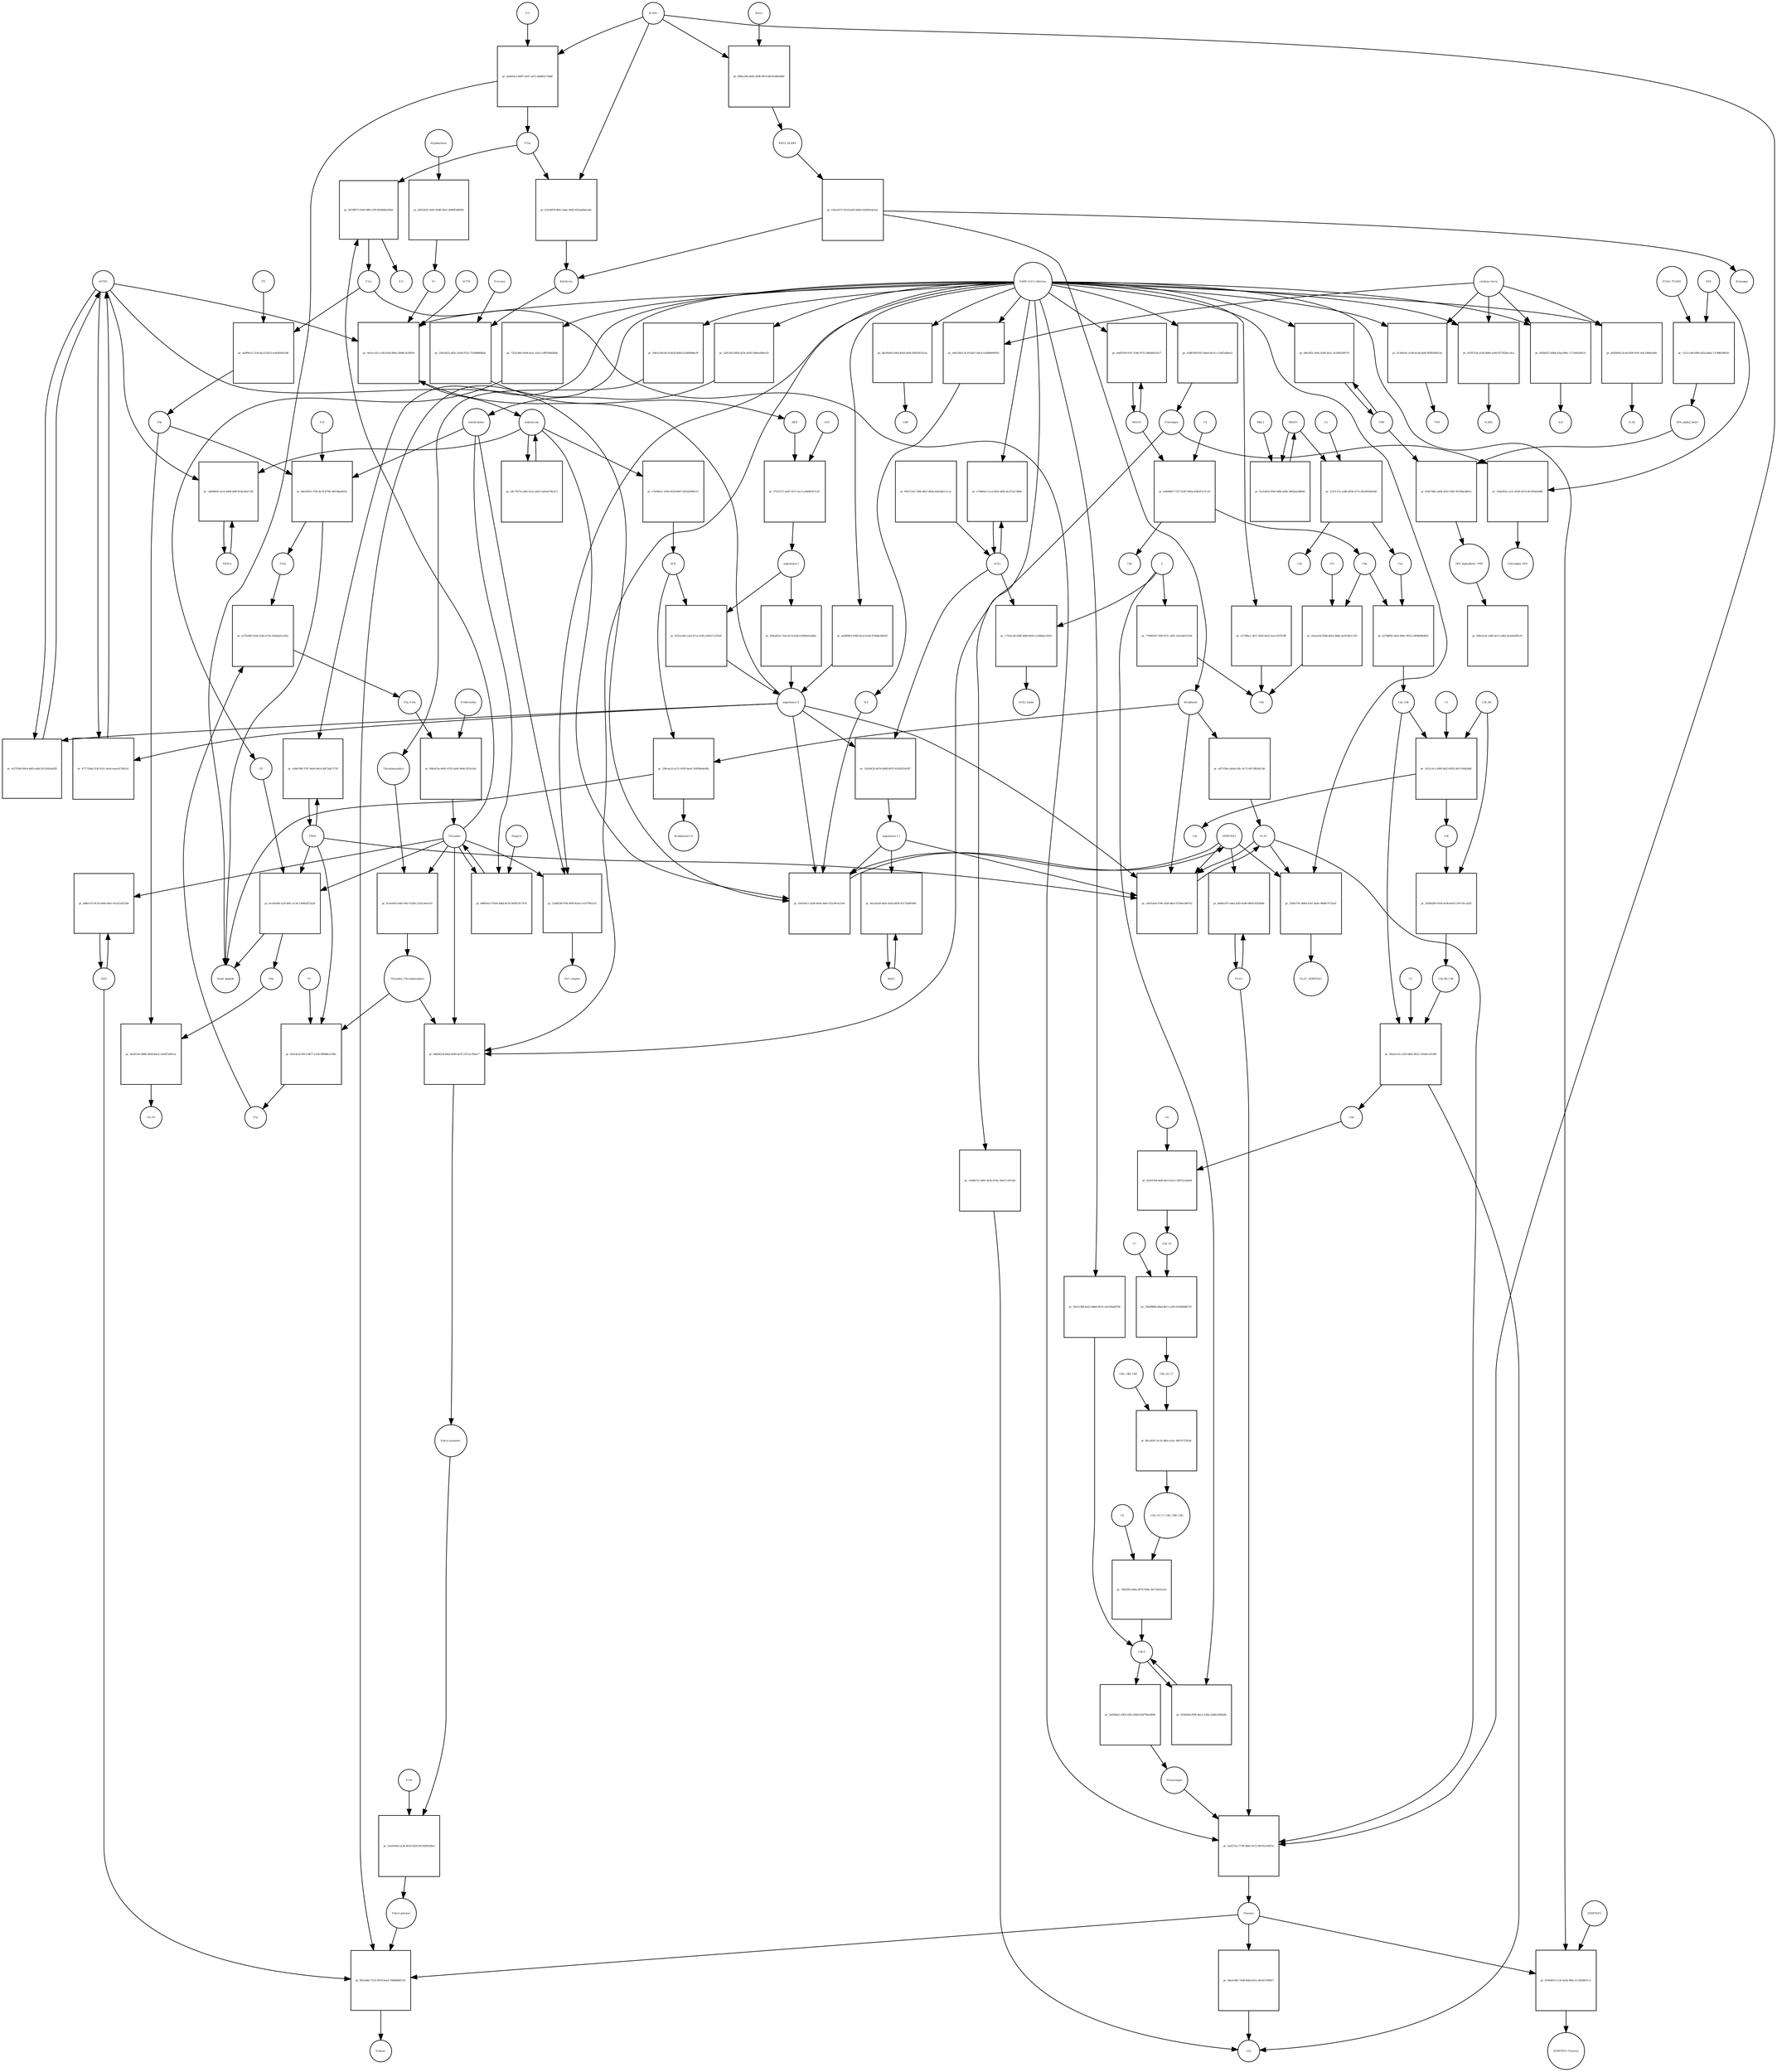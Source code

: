 strict digraph  {
F8 [annotation="urn_miriam_hgnc_3546|urn_miriam_taxonomy_9606", bipartite=0, cls=macromolecule, fontsize=4, label=F8, shape=circle];
"pr_8ca43e98-2a3f-46fc-ac3d-1208b2872a2b" [annotation="", bipartite=1, cls=process, fontsize=4, label="pr_8ca43e98-2a3f-46fc-ac3d-1208b2872a2b", shape=square];
"Small peptide" [annotation=urn_miriam_mesh_D010446, bipartite=0, cls=macromolecule, fontsize=4, label="Small peptide", shape=circle];
F8a [annotation="urn_miriam_hgnc.symbol_F8|urn_miriam_mesh_D015944|urn_miriam_taxonomy_9606", bipartite=0, cls=macromolecule, fontsize=4, label=F8a, shape=circle];
Thrombin [annotation="urn_miriam_hgnc_3535|urn_miriam_taxonomy_9606", bipartite=0, cls=macromolecule, fontsize=4, label=Thrombin, shape=circle];
PROC [annotation="urn_miriam_hgnc_9451|urn_miriam_taxonomy_9606", bipartite=0, cls=macromolecule, fontsize=4, label=PROC, shape=circle];
AGTR1 [annotation=urn_miriam_hgnc_336, bipartite=0, cls=macromolecule, fontsize=4, label=AGTR1, shape=circle];
"pr_dcf7f290-99c8-4d05-a6bf-d512043ad3f8" [annotation="", bipartite=1, cls=process, fontsize=4, label="pr_dcf7f290-99c8-4d05-a6bf-d512043ad3f8", shape=square];
"angiotensin II" [annotation="urn_miriam_obo.chebi_CHEBI%3A2718|urn_miriam_taxonomy_9606", bipartite=0, cls="simple chemical", fontsize=4, label="angiotensin II", shape=circle];
NR3C2 [annotation="", bipartite=0, cls=macromolecule, fontsize=4, label=NR3C2, shape=circle];
"pr_cdb99002-3ec0-4400-b8ff-814e1f6e7c8f" [annotation="", bipartite=1, cls=process, fontsize=4, label="pr_cdb99002-3ec0-4400-b8ff-814e1f6e7c8f", shape=square];
aldosterone [annotation="urn_miriam_obo.chebi_CHEBI%3A27584", bipartite=0, cls="simple chemical", fontsize=4, label=aldosterone, shape=circle];
"pr_a8c73b74-cd05-41ea-a4e3-5a02e078a313" [annotation="", bipartite=1, cls=process, fontsize=4, label="pr_a8c73b74-cd05-41ea-a4e3-5a02e078a313", shape=square];
SERPINE1 [annotation="", bipartite=0, cls=macromolecule, fontsize=4, label=SERPINE1, shape=circle];
"pr_1bc63dc1-a20b-4a9e-b6ee-f52c9b7a2164" [annotation="", bipartite=1, cls=process, fontsize=4, label="pr_1bc63dc1-a20b-4a9e-b6ee-f52c9b7a2164", shape=square];
"angiotensin I-7" [annotation="urn_miriam_obo.chebi_CHEBI%3A55438|urn_miriam_taxonomy_9606", bipartite=0, cls="simple chemical", fontsize=4, label="angiotensin I-7", shape=circle];
IL6 [annotation="urn_miriam_hgnc_6018|urn_miriam_taxonomy_9606", bipartite=0, cls=macromolecule, fontsize=4, label=IL6, shape=circle];
"pr_9e5ccc42-cc58-434a-89e6-2b98c3a18830" [annotation="", bipartite=1, cls=process, fontsize=4, label="pr_9e5ccc42-cc58-434a-89e6-2b98c3a18830", shape=square];
"SARS-CoV-2 infection" [annotation="urn_miriam_taxonomy_2697049|urn_miriam_mesh_D012327", bipartite=0, cls=phenotype, fontsize=4, label="SARS-CoV-2 infection", shape=circle];
"K+" [annotation="urn_miriam_obo.chebi_CHEBI%3A29103", bipartite=0, cls="simple chemical", fontsize=4, label="K+", shape=circle];
ACTH [annotation=urn_miriam_hgnc_9201, bipartite=0, cls="simple chemical", fontsize=4, label=ACTH, shape=circle];
"pr_ab3809e3-f408-45cb-b3e9-8746be39efd3" [annotation="", bipartite=1, cls=process, fontsize=4, label="pr_ab3809e3-f408-45cb-b3e9-8746be39efd3", shape=square];
Bradykinin [annotation="urn_miriam_obo.chebi_CHEBI%3A3165|urn_miriam_taxonomy_9606", bipartite=0, cls=macromolecule, fontsize=4, label=Bradykinin, shape=circle];
"pr_294caa33-a151-45f9-9aeb-7e6f99ede40b" [annotation="", bipartite=1, cls=process, fontsize=4, label="pr_294caa33-a151-45f9-9aeb-7e6f99ede40b", shape=square];
"Bradykinin(1-5)" [annotation="urn_miriam_mesh_C079000|urn_miriam_taxonomy_9606", bipartite=0, cls=macromolecule, fontsize=4, label="Bradykinin(1-5)", shape=circle];
ACE [annotation="urn_miriam_hgnc_2707|urn_miriam_taxonomy_9606", bipartite=0, cls=macromolecule, fontsize=4, label=ACE, shape=circle];
"pr_a9737b6c-8ab4-43fc-9c73-0917d928a7dd" [annotation="", bipartite=1, cls=process, fontsize=4, label="pr_a9737b6c-8ab4-43fc-9c73-0917d928a7dd", shape=square];
PLAT [annotation="urn_miriam_hgnc_9051|urn_miriam_taxonomy_9606", bipartite=0, cls=macromolecule, fontsize=4, label=PLAT, shape=circle];
"pr_477735dd-253f-4351-a6ed-eeeed17b851d" [annotation="", bipartite=1, cls=process, fontsize=4, label="pr_477735dd-253f-4351-a6ed-eeeed17b851d", shape=square];
MAS1 [annotation="", bipartite=0, cls=macromolecule, fontsize=4, label=MAS1, shape=circle];
"pr_461ab2e6-4b5f-42d5-8d18-43172b89396c" [annotation="", bipartite=1, cls=process, fontsize=4, label="pr_461ab2e6-4b5f-42d5-8d18-43172b89396c", shape=square];
Fibrinogen [annotation="urn_miriam_pubmed_19296670|urn_miriam_obo.go_GO%3A0005577|urn_miriam_hgnc_3661|urn_miriam_hgnc_3662|urn_miriam_hgnc_3694|urn_miriam_taxonomy_9606", bipartite=0, cls=complex, fontsize=4, label=Fibrinogen, shape=circle];
"pr_10ab452e-ca31-4939-9333-4f1430adef8b" [annotation="", bipartite=1, cls=process, fontsize=4, label="pr_10ab452e-ca31-4939-9333-4f1430adef8b", shape=square];
GP6 [annotation="urn_miriam_hgnc_HGNC%3A14388|urn_miriam_taxonomy_9606", bipartite=0, cls=macromolecule, fontsize=4, label=GP6, shape=circle];
Fibrinogen_GP6 [annotation="urn_miriam_pubmed_19296670|urn_miriam_obo.go_GO%3A0005577|urn_miriam_hgnc_HGNC%3A14388|urn_miriam_taxonomy_9606", bipartite=0, cls=complex, fontsize=4, label=Fibrinogen_GP6, shape=circle];
GP6_alpha2_beta1 [annotation="urn_miriam_pubmed_25051961|urn_miriam_taxonomy_10090|urn_miriam_hgnc_14338|urn_miriam_hgnc_6137|urn_miriam_hgnc_6153", bipartite=0, cls=complex, fontsize=4, label=GP6_alpha2_beta1, shape=circle];
"pr_63d37d0e-a408-4301-956f-5f559ba38013" [annotation="", bipartite=1, cls=process, fontsize=4, label="pr_63d37d0e-a408-4301-956f-5f559ba38013", shape=square];
VWF [annotation="urn_miriam_hgnc_12726|urn_miriam_taxonomy_9606", bipartite=0, cls=macromolecule, fontsize=4, label=VWF, shape=circle];
GP6_alpha2beta1_VWF [annotation="urn_miriam_pubmed_25051961|urn_miriam_taxonomy_10090|urn_miriam_hgnc_14338|urn_miriam_hgnc_6137|urn_miriam_hgnc_6153|urn_miriam_hgnc_12726", bipartite=0, cls=complex, fontsize=4, label=GP6_alpha2beta1_VWF, shape=circle];
"pr_1121cc98-fd09-420a-bb6a-17c986509e50" [annotation="", bipartite=1, cls=process, fontsize=4, label="pr_1121cc98-fd09-420a-bb6a-17c986509e50", shape=square];
ITGA2_ITGAB1 [annotation="urn_miriam_intact_EBI-16428357|urn_miriam_hgnc_6137|urn_miriam_hgnc_6153|urn_miriam_taxonomy_9606", bipartite=0, cls=complex, fontsize=4, label=ITGA2_ITGAB1, shape=circle];
"pr_86fea1ed-1d40-4e13-adb2-bc6e83df5c0c" [annotation="", bipartite=1, cls="omitted process", fontsize=4, label="pr_86fea1ed-1d40-4e13-adb2-bc6e83df5c0c", shape=square];
"Fibrin polymer" [annotation="urn_miriam_mesh_C465961|urn_miriam_taxonomy_9606", bipartite=0, cls=macromolecule, fontsize=4, label="Fibrin polymer", shape=circle];
"pr_ffbcb462-7103-4978-bea4-708db68f1531" [annotation="", bipartite=1, cls=process, fontsize=4, label="pr_ffbcb462-7103-4978-bea4-708db68f1531", shape=square];
"D-dimer" [annotation="urn_miriam_pubmed_19008457|urn_miriam_mesh_C036309|urn_miriam_taxonomy_9606", bipartite=0, cls=macromolecule, fontsize=4, label="D-dimer", shape=circle];
Plasmin [annotation="urn_miriam_hgnc.symbol_PLG|urn_miriam_mesh_D005341|urn_miriam_brenda_3.4.21.7|urn_miriam_taxonomy_9606", bipartite=0, cls=macromolecule, fontsize=4, label=Plasmin, shape=circle];
TAFI [annotation="urn_miriam_hgnc_1546|urn_miriam_taxonomy_9606", bipartite=0, cls=macromolecule, fontsize=4, label=TAFI, shape=circle];
"Fibrin monomer" [annotation="urn_miriam_mesh_C011468|urn_miriam_taxonomy_9606", bipartite=0, cls=macromolecule, fontsize=4, label="Fibrin monomer", shape=circle];
"pr_5ae9346d-aa3d-4629-bd29-6b7d290540ee" [annotation="", bipartite=1, cls=process, fontsize=4, label="pr_5ae9346d-aa3d-4629-bd29-6b7d290540ee", shape=square];
F13a [annotation="urn_miriam_hgnc.symbol_F13|urn_miriam_mesh_D026122|urn_miriam_brenda_2.3.2.13|urn_miriam_taxonomy_9606", bipartite=0, cls=macromolecule, fontsize=4, label=F13a, shape=circle];
"pr_413d414c-ec08-4c44-babf-0f5ffd56012e" [annotation="", bipartite=1, cls=process, fontsize=4, label="pr_413d414c-ec08-4c44-babf-0f5ffd56012e", shape=square];
TNF [annotation="urn_miriam_hgnc_11892|urn_miriam_taxonomy_9606", bipartite=0, cls=macromolecule, fontsize=4, label=TNF, shape=circle];
"cytokine storm" [annotation="urn_miriam_pubmed_2504360|urn_miriam_taxonomy_9606", bipartite=0, cls=phenotype, fontsize=4, label="cytokine storm", shape=circle];
"pr_44a3c666-7ed8-456d-bf1a-4b14a75f9857" [annotation="", bipartite=1, cls=process, fontsize=4, label="pr_44a3c666-7ed8-456d-bf1a-4b14a75f9857", shape=square];
C5a [annotation="urn_miriam_hgnc.symbol_C5|urn_miriam_mesh_D015936|urn_miriam_taxonomy_9606", bipartite=0, cls=macromolecule, fontsize=4, label=C5a, shape=circle];
"pr_3a836de1-d362-43fe-b50b-65bf79b1d858" [annotation="", bipartite=1, cls=process, fontsize=4, label="pr_3a836de1-d362-43fe-b50b-65bf79b1d858", shape=square];
Plasminogen [annotation="urn_miriam_hgnc_9071|urn_miriam_taxonomy_9606", bipartite=0, cls=macromolecule, fontsize=4, label=Plasminogen, shape=circle];
"C5b-9" [annotation="urn_miriam_obo.go_GO%3A0005579|urn_miriam_mesh_D015938|urn_miriam_mesh_D050776|urn_miriam_hgnc_1339|urn_miriam_hgnc_1346|urn_miriam_hgnc_1352|urn_miriam_hgnc_1353|urn_miriam_hgnc_1354|urn_miriam_hgnc_1358|urn_miriam_taxonomy_9606", bipartite=0, cls=complex, fontsize=4, label="C5b-9", shape=circle];
C2 [annotation="urn_miriam_hgnc_1248|urn_miriam_taxonomy_9606", bipartite=0, cls=macromolecule, fontsize=4, label=C2, shape=circle];
"pr_2c97c15c-a3d8-463b-b715-d5e0f95da04d" [annotation="", bipartite=1, cls=process, fontsize=4, label="pr_2c97c15c-a3d8-463b-b715-d5e0f95da04d", shape=square];
C2a [annotation="urn_miriam_hgnc.symbol_C2|urn_miriam_mesh_D050678|urn_miriam_taxonomy_9606", bipartite=0, cls=macromolecule, fontsize=4, label=C2a, shape=circle];
C2b [annotation="urn_miriam_hgnc.symbol_C2|urn_miriam_mesh_D050679|urn_miriam_taxonomy_9606", bipartite=0, cls=macromolecule, fontsize=4, label=C2b, shape=circle];
MASP1 [annotation="urn_miriam_hgnc_6901|urn_miriam_taxonomy_9606", bipartite=0, cls=macromolecule, fontsize=4, label=MASP1, shape=circle];
"pr_e4787534-a16d-4b6d-ae89-d27562bccdca" [annotation="", bipartite=1, cls=process, fontsize=4, label="pr_e4787534-a16d-4b6d-ae89-d27562bccdca", shape=square];
IL2RA [annotation="urn_miriam_hgnc_6008|urn_miriam_taxonomy_9606", bipartite=0, cls=macromolecule, fontsize=4, label=IL2RA, shape=circle];
"pr_0f2bd327-46bb-43ad-8f8c-1175d41092c0" [annotation="", bipartite=1, cls=process, fontsize=4, label="pr_0f2bd327-46bb-43ad-8f8c-1175d41092c0", shape=square];
IL8 [annotation="urn_miriam_hgnc_6025|urn_miriam_taxonomy_9606", bipartite=0, cls=macromolecule, fontsize=4, label=IL8, shape=circle];
"pr_c45db731-a891-4b1b-b74a-50ee7c597ad1" [annotation="", bipartite=1, cls=process, fontsize=4, label="pr_c45db731-a891-4b1b-b74a-50ee7c597ad1", shape=square];
"pr_a84126e2-4c19-4be7-bdc4-1af489b90920" [annotation="", bipartite=1, cls=process, fontsize=4, label="pr_a84126e2-4c19-4be7-bdc4-1af489b90920", shape=square];
"pr_af630062-bce8-450f-910c-6dc1084ee94a" [annotation="", bipartite=1, cls=process, fontsize=4, label="pr_af630062-bce8-450f-910c-6dc1084ee94a", shape=square];
IL1B [annotation="urn_miriam_hgnc_5992|urn_miriam_taxonomy_9606", bipartite=0, cls=macromolecule, fontsize=4, label=IL1B, shape=circle];
Prorenin [annotation="urn_miriam_hgnc_9958|urn_miriam_taxonomy_9606", bipartite=0, cls=macromolecule, fontsize=4, label=Prorenin, shape=circle];
"pr_2561a022-d45c-45a8-972a-7150d8660baf" [annotation="", bipartite=1, cls=process, fontsize=4, label="pr_2561a022-d45c-45a8-972a-7150d8660baf", shape=square];
REN [annotation="urn_miriam_hgnc.symbol_REN|urn_miriam_taxonomy_9606", bipartite=0, cls=macromolecule, fontsize=4, label=REN, shape=circle];
Kallikrein [annotation="urn_miriam_hgnc.symbol_KLKB1|urn_miriam_mesh_D020842|urn_miriam_brenda_3.4.21.34|urn_miriam_taxonomy_9606", bipartite=0, cls=macromolecule, fontsize=4, label=Kallikrein, shape=circle];
KLKB1 [annotation="urn_miriam_hgnc_6371|urn_miriam_taxonomy_9606", bipartite=0, cls=macromolecule, fontsize=4, label=KLKB1, shape=circle];
"pr_fc4c4870-400c-4dae-8442-823aa84ea1ba" [annotation="", bipartite=1, cls=process, fontsize=4, label="pr_fc4c4870-400c-4dae-8442-823aa84ea1ba", shape=square];
F12a [annotation="urn_miriam_hgnc.symbol_F12|urn_miriam_mesh_D015956|urn_miriam_brenda_3.4.21.38|urn_miriam_taxonomy_9606", bipartite=0, cls=macromolecule, fontsize=4, label=F12a, shape=circle];
"pr_59ee21d0-8e74-4e5f-bf4b-b324d09bbc9f" [annotation="", bipartite=1, cls=process, fontsize=4, label="pr_59ee21d0-8e74-4e5f-bf4b-b324d09bbc9f", shape=square];
Thrombomodulin [annotation="urn_miriam_hgnc_11784|urn_miriam_taxonomy_9606", bipartite=0, cls=macromolecule, fontsize=4, label=Thrombomodulin, shape=circle];
"pr_0169497a-112f-4a5d-9f9a-5c5342807cc1" [annotation="", bipartite=1, cls=process, fontsize=4, label="pr_0169497a-112f-4a5d-9f9a-5c5342807cc1", shape=square];
SERPINF2 [annotation="urn_miriam_hgnc_9075|urn_miriam_taxonomy_9606", bipartite=0, cls=macromolecule, fontsize=4, label=SERPINF2, shape=circle];
SERPINF2_Plasmin [annotation="urn_miriam_pubmed_2437112|urn_miriam_biogrid_314240|urn_miriam_hgnc_9075|urn_miriam_mesh_D005341|urn_miriam_taxonomy_9606", bipartite=0, cls=complex, fontsize=4, label=SERPINF2_Plasmin, shape=circle];
"pr_c5758bcc-d517-4fd2-bb33-dcec507033ff" [annotation="", bipartite=1, cls=process, fontsize=4, label="pr_c5758bcc-d517-4fd2-bb33-dcec507033ff", shape=square];
C4d [annotation="urn_miriam_hgnc.symbol_C4b|urn_miriam_mesh_C032261|urn_miriam_taxonomy_9606", bipartite=0, cls=macromolecule, fontsize=4, label=C4d, shape=circle];
"pr_50cb1388-ba52-46b8-9474-c8cd19ad0789" [annotation="", bipartite=1, cls=process, fontsize=4, label="pr_50cb1388-ba52-46b8-9474-c8cd19ad0789", shape=square];
"pr_cb0ef786-3787-4e04-b6cd-0df72da7173f" [annotation="", bipartite=1, cls=process, fontsize=4, label="pr_cb0ef786-3787-4e04-b6cd-0df72da7173f", shape=square];
"pr_b8fcdf5c-0efa-4284-be2c-41d3952f9579" [annotation="", bipartite=1, cls=process, fontsize=4, label="pr_b8fcdf5c-0efa-4284-be2c-41d3952f9579", shape=square];
"pr_dbc05e85-ebfd-40a9-a092-f65f43f15e2a" [annotation="", bipartite=1, cls=process, fontsize=4, label="pr_dbc05e85-ebfd-40a9-a092-f65f43f15e2a", shape=square];
CRP [annotation="urn_miriam_hgnc_2367|urn_miriam_taxonomy_9606", bipartite=0, cls=macromolecule, fontsize=4, label=CRP, shape=circle];
"pr_954e6fad-ff98-4bc5-a36b-2ad6e1883a6b" [annotation="", bipartite=1, cls=process, fontsize=4, label="pr_954e6fad-ff98-4bc5-a36b-2ad6e1883a6b", shape=square];
S [annotation="urn_miriam_uniprot_P0DTC2|urn_miriam_uniprot_P59594|urn_miriam_taxonomy_2697049", bipartite=0, cls=macromolecule, fontsize=4, label=S, shape=circle];
"pr_77988355-749f-472c-af05-165c0dc67264" [annotation="", bipartite=1, cls=process, fontsize=4, label="pr_77988355-749f-472c-af05-165c0dc67264", shape=square];
"pr_15039c26-b97d-4d90-847f-810262f34397" [annotation="", bipartite=1, cls=process, fontsize=4, label="pr_15039c26-b97d-4d90-847f-810262f34397", shape=square];
ACE2 [annotation="urn_miriam_hgnc_13557|urn_miriam_taxonomy_9606", bipartite=0, cls=macromolecule, fontsize=4, label=ACE2, shape=circle];
"pr_f0017cb2-73d8-49b7-962b-63b24b511c1e" [annotation="", bipartite=1, cls=process, fontsize=4, label="pr_f0017cb2-73d8-49b7-962b-63b24b511c1e", shape=square];
"pr_1723ee3d-d38f-449d-b045-1c006dec5018" [annotation="", bipartite=1, cls=process, fontsize=4, label="pr_1723ee3d-d38f-449d-b045-1c006dec5018", shape=square];
ACE2_Spike [annotation="urn_miriam_pdb_6CS2|urn_miriam_hgnc_13557|urn_miriam_uniprot_P0DTC2|urn_miriam_taxonomy_9606|urn_miriam_taxonomy_2697049", bipartite=0, cls=complex, fontsize=4, label=ACE2_Spike, shape=circle];
"pr_e744ffa4-11a3-492e-bf64-9a327ae7d6bc" [annotation="", bipartite=1, cls=process, fontsize=4, label="pr_e744ffa4-11a3-492e-bf64-9a327ae7d6bc", shape=square];
"pr_52812fcf-0f0d-423e-b293-580eed4fee25" [annotation="", bipartite=1, cls=process, fontsize=4, label="pr_52812fcf-0f0d-423e-b293-580eed4fee25", shape=square];
Antithrombin [annotation="urn_miriam_hgnc_775|urn_miriam_taxonomy_9606", bipartite=0, cls=macromolecule, fontsize=4, label=Antithrombin, shape=circle];
"pr_7332c805-6e66-4a5c-b2e2-cdf974d05d4b" [annotation="", bipartite=1, cls=process, fontsize=4, label="pr_7332c805-6e66-4a5c-b2e2-cdf974d05d4b", shape=square];
C4b [annotation="urn_miriam_hgnc_1324|urn_miriam_taxonomy_9606", bipartite=0, cls=macromolecule, fontsize=4, label=C4b, shape=circle];
"pr_efaaecd2-f68d-4d1d-9bde-aef43361c239" [annotation="", bipartite=1, cls=process, fontsize=4, label="pr_efaaecd2-f68d-4d1d-9bde-aef43361c239", shape=square];
CFI [annotation="urn_miriam_hgnc_2771|urn_miriam_taxonomy_9606", bipartite=0, cls=macromolecule, fontsize=4, label=CFI, shape=circle];
C3b [annotation="urn_miriam_hgnc.symbol_C3|urn_miriam_mesh_D003179|urn_miriam_taxonomy_9606", bipartite=0, cls=macromolecule, fontsize=4, label=C3b, shape=circle];
"pr_2656b284-5054-4c0b-be03-cf917bccd32f" [annotation="", bipartite=1, cls=process, fontsize=4, label="pr_2656b284-5054-4c0b-be03-cf917bccd32f", shape=square];
C3b_Bb [annotation="urn_miriam_pubmed_12440962|urn_miriam_brenda_3.4.21.47|urn_miriam_mesh_D051561|urn_miriam_mesh_D003179|urn_miriam_hgnc_1037|urn_miriam_taxonomy_9606", bipartite=0, cls=complex, fontsize=4, label=C3b_Bb, shape=circle];
C3b_Bb_C3b [annotation="urn_miriam_pubmed_12440962|urn_miriam_brenda_34.4.21.47|urn_miriam_mesh_D051566|urn_miriam_mesh_D003179|urn_miriam_hgnc_1037|urn_miriam_taxonomy_9606", bipartite=0, cls=complex, fontsize=4, label=C3b_Bb_C3b, shape=circle];
"pr_b274bfb4-28a5-466c-9053-c6f94696d652" [annotation="", bipartite=1, cls=process, fontsize=4, label="pr_b274bfb4-28a5-466c-9053-c6f94696d652", shape=square];
C2a_C4b [annotation="urn_miriam_mesh_D051574|urn_miriam_brenda_3.4.21.43|urn_miriam_mesh_D050678|urn_miriam_hgnc_1324|urn_miriam_taxonomy_9606", bipartite=0, cls=complex, fontsize=4, label=C2a_C4b, shape=circle];
C4 [annotation="urn_miriam_mesh_D00318|urn_miriam_taxonomy_9606", bipartite=0, cls=macromolecule, fontsize=4, label=C4, shape=circle];
"pr_b3669807-7257-4347-895d-4382d7a71c43" [annotation="", bipartite=1, cls=process, fontsize=4, label="pr_b3669807-7257-4347-895d-4382d7a71c43", shape=square];
C4a [annotation="urn_miriam_hgnc_1323|urn_miriam_taxonomy_9606", bipartite=0, cls=macromolecule, fontsize=4, label=C4a, shape=circle];
MASP2 [annotation="urn_miriam_hgnc_6902|urn_miriam_taxonomy_9606", bipartite=0, cls=macromolecule, fontsize=4, label=MASP2, shape=circle];
"pr_5a31df16-65bf-489e-bf0b-3882b2ad8040" [annotation="", bipartite=1, cls=process, fontsize=4, label="pr_5a31df16-65bf-489e-bf0b-3882b2ad8040", shape=square];
MBL2 [annotation="urn_miriam_hgnc_6902|urn_miriam_taxonomy_9606", bipartite=0, cls=macromolecule, fontsize=4, label=MBL2, shape=circle];
"pr_5e6f1930-fc67-4346-971f-a8646faf16c7" [annotation="", bipartite=1, cls=process, fontsize=4, label="pr_5e6f1930-fc67-4346-971f-a8646faf16c7", shape=square];
PLAU [annotation="urn_miriam_hgnc_9052|urn_miriam_taxonomy_9606", bipartite=0, cls=macromolecule, fontsize=4, label=PLAU, shape=circle];
"pr_84db5187-a4a0-42f0-9c8b-9893c636360b" [annotation="", bipartite=1, cls=process, fontsize=4, label="pr_84db5187-a4a0-42f0-9c8b-9893c636360b", shape=square];
C5b_C6_C7_C8A_C8B_C8G [annotation="urn_miriam_pubmed_28630159|urn_miriam_mesh_C042295|urn_miriam_mesh_D050776|urn_miriam_hgnc_1339|urn_miriam_hgnc_1352|urn_miriam_hgnc_1353|urn_miriam_hgnc_1354|urn_miriam_taxonomy_9606", bipartite=0, cls=complex, fontsize=4, label=C5b_C6_C7_C8A_C8B_C8G, shape=circle];
"pr_7bb3f5f2-4bfa-4975-929a-2b17ab10a1fe" [annotation="", bipartite=1, cls=process, fontsize=4, label="pr_7bb3f5f2-4bfa-4975-929a-2b17ab10a1fe", shape=square];
C9 [annotation="urn_miriam_hgnc_1358|urn_miriam_taxonomy_9606", bipartite=0, cls=macromolecule, fontsize=4, label=C9, shape=circle];
C5b_C6_C7 [annotation="urn_miriam_pubmed_28630159|urn_miriam_mesh_C037453|urn_miriam_mesh_D050776|urn_miriam_hgnc_1339|urn_miriam_hgnc_1346|urn_miriam_taxonomy_9606", bipartite=0, cls=complex, fontsize=4, label=C5b_C6_C7, shape=circle];
"pr_6bc2d347-6c35-4bfe-a1dc-3b674737b2fe" [annotation="", bipartite=1, cls=process, fontsize=4, label="pr_6bc2d347-6c35-4bfe-a1dc-3b674737b2fe", shape=square];
C8A_C8B_C8G [annotation="urn_miriam_mesh_D003185|urn_miriam_hgnc_1353|urn_miriam_hgnc_1352|urn_miriam_hgnc_1354|urn_miriam_taxonomy_9606", bipartite=0, cls=complex, fontsize=4, label=C8A_C8B_C8G, shape=circle];
C5b_C6 [annotation="urn_miriam_mesh_C050974|urn_miriam_mesh_D050776|urn_miriam_hgnc_1339|urn_miriam_taxonomy_9606", bipartite=0, cls=complex, fontsize=4, label=C5b_C6, shape=circle];
"pr_3043888b-d9a4-4b11-a592-f424069bf710" [annotation="", bipartite=1, cls=process, fontsize=4, label="pr_3043888b-d9a4-4b11-a592-f424069bf710", shape=square];
C7 [annotation="urn_miriam_hgnc_HGNC%3A1346|urn_miriam_taxonomy_9606", bipartite=0, cls=macromolecule, fontsize=4, label=C7, shape=circle];
C5b [annotation="urn_miriam_hgnc.symbol_C5|urn_miriam_mesh_D050776|urn_miriam_taxonomy_9606", bipartite=0, cls=macromolecule, fontsize=4, label=C5b, shape=circle];
"pr_fe916764-6e8f-4b13-b1a1-1f837a326a0f" [annotation="", bipartite=1, cls=process, fontsize=4, label="pr_fe916764-6e8f-4b13-b1a1-1f837a326a0f", shape=square];
C6 [annotation="urn_miriam_hgnc_1339|urn_miriam_taxonomy_9606", bipartite=0, cls=macromolecule, fontsize=4, label=C6, shape=circle];
C5 [annotation="urn_miriam_hgnc_1331|urn_miriam_taxonomy_9606", bipartite=0, cls=macromolecule, fontsize=4, label=C5, shape=circle];
"pr_36e2e1e5-c226-48d2-9622-216a8ccd1408" [annotation="", bipartite=1, cls=process, fontsize=4, label="pr_36e2e1e5-c226-48d2-9622-216a8ccd1408", shape=square];
C3 [annotation="urn_miriam_hgnc_1318|urn_miriam_taxonomy_9606", bipartite=0, cls=macromolecule, fontsize=4, label=C3, shape=circle];
"pr_1812c3c3-2609-4b23-8932-6617c6061b6f" [annotation="", bipartite=1, cls=process, fontsize=4, label="pr_1812c3c3-2609-4b23-8932-6617c6061b6f", shape=square];
C3a [annotation="urn_miriam_hgnc.symbol_C3|urn_miriam_mesh_D015926|urn_miriam_taxonomy_9606", bipartite=0, cls=macromolecule, fontsize=4, label=C3a, shape=circle];
"pr_0ceefa05-e683-49a7-b3b4-222f1c8ee5c0" [annotation="", bipartite=1, cls=process, fontsize=4, label="pr_0ceefa05-e683-49a7-b3b4-222f1c8ee5c0", shape=square];
Thrombin_Thrombomodulin [annotation="urn_miriam_pubmed_6282863|urn_miriam_taxonomy_9986|urn_miriam_biogrid_283352|urn_miriam_mesh_D013917|urn_miriam_hgnc_11784", bipartite=0, cls=complex, fontsize=4, label=Thrombin_Thrombomodulin, shape=circle];
"pr_6dd58234-94af-4456-ba7f-2251ee7b9a17" [annotation="", bipartite=1, cls=process, fontsize=4, label="pr_6dd58234-94af-4456-ba7f-2251ee7b9a17", shape=square];
KNG1_KLKB1 [annotation="urn_miriam_pubmed_17598838|urn_miriam_intact_EBI-10087151|urn_miriam_hgnc_6371|urn_miriam_hgnc_6383|urn_miriam_taxonomy_9606", bipartite=0, cls=complex, fontsize=4, label=KNG1_KLKB1, shape=circle];
"pr_e26ce473-021d-4a83-bb64-e42fd01de3a2" [annotation="", bipartite=1, cls=process, fontsize=4, label="pr_e26ce473-021d-4a83-bb64-e42fd01de3a2", shape=square];
Kininogen [annotation="urn_miriam_hgnc.symbol_KNG1|urn_miriam_mesh_D019679|urn_miriam_taxonomy_9606", bipartite=0, cls=macromolecule, fontsize=4, label=Kininogen, shape=circle];
"pr_a5d876f9-ff47-4de0-8e1d-c12d47a6bea5" [annotation="", bipartite=1, cls=process, fontsize=4, label="pr_a5d876f9-ff47-4de0-8e1d-c12d47a6bea5", shape=square];
"angiotensin I" [annotation="urn_miriam_obo.chebi_CHEBI%3A2718|urn_miriam_taxonomy_9606", bipartite=0, cls="simple chemical", fontsize=4, label="angiotensin I", shape=circle];
"pr_856ad53a-7eaf-4114-83d3-43b90e0e40fa" [annotation="", bipartite=1, cls=process, fontsize=4, label="pr_856ad53a-7eaf-4114-83d3-43b90e0e40fa", shape=square];
"pr_328e379c-bdb4-4241-8a4e-9688e7f72aa9" [annotation="", bipartite=1, cls=process, fontsize=4, label="pr_328e379c-bdb4-4241-8a4e-9688e7f72aa9", shape=square];
PLAT_SERPINE1 [annotation="urn_miriam_pubmed_22449964|urn_miriam_intact_EBI-7800882|urn_miriam_hgnc_9051|urn_miriam_hgnc_8593|urn_miriam_taxonomy_9606", bipartite=0, cls=complex, fontsize=4, label=PLAT_SERPINE1, shape=circle];
"pr_bd8ecf33-9c1b-48da-86e1-0cbcf2ef226e" [annotation="", bipartite=1, cls=process, fontsize=4, label="pr_bd8ecf33-9c1b-48da-86e1-0cbcf2ef226e", shape=square];
"pr_cb631deb-978e-426f-8be3-f530ee266742" [annotation="", bipartite=1, cls=process, fontsize=4, label="pr_cb631deb-978e-426f-8be3-f530ee266742", shape=square];
"pr_52dbf34f-47f6-40f0-8cba-c1f1f79b1e23" [annotation="", bipartite=1, cls=process, fontsize=4, label="pr_52dbf34f-47f6-40f0-8cba-c1f1f79b1e23", shape=square];
"TAT complex" [annotation="urn_miriam_pubmed_22930518|urn_miriam_mesh_C046193|urn_miriam_mesh_D013917|urn_miriam_hgnc_775|urn_miriam_taxonomy_9606", bipartite=0, cls=complex, fontsize=4, label="TAT complex", shape=circle];
"pr_4a5f37a2-7758-4bd1-9e72-8b191e345f3a" [annotation="", bipartite=1, cls=process, fontsize=4, label="pr_4a5f37a2-7758-4bd1-9e72-8b191e345f3a", shape=square];
F11a [annotation="urn_miriam_hgnc.symbol_F11|urn_miriam_mesh_D015945|urn_miriam_brenda_3.4.21.27|urn_miriam_taxonomy_9606", bipartite=0, cls=macromolecule, fontsize=4, label=F11a, shape=circle];
"pr_d0865ea7-0304-4dbd-8e7b-9d3ff1817478" [annotation="", bipartite=1, cls=process, fontsize=4, label="pr_d0865ea7-0304-4dbd-8e7b-9d3ff1817478", shape=square];
Heparin [annotation="urn_miriam_pubmed_708377|urn_miriam_obo.chebi_CHEBI%3A28304|urn_miriam_taxonomy_9606", bipartite=0, cls="simple chemical", fontsize=4, label=Heparin, shape=circle];
Prothrombin [annotation="urn_miriam_hgnc_3535|urn_miriam_taxonomy_9606", bipartite=0, cls=macromolecule, fontsize=4, label=Prothrombin, shape=circle];
"pr_90fed15e-4643-4762-ab45-664e7d31e5a0" [annotation="", bipartite=1, cls=process, fontsize=4, label="pr_90fed15e-4643-4762-ab45-664e7d31e5a0", shape=square];
F5a_F10a [annotation="urn_miriam_pubmed_2303476|urn_miriam_mesh_C022475|urn_miriam_mesh_D15943|urn_miriam_mesh_D015951|urn_miriam_taxonomy_9606", bipartite=0, cls=complex, fontsize=4, label=F5a_F10a, shape=circle];
F10a [annotation="urn_miriam_hgnc.symbol_F10|urn_miriam_mesh_D015951|urn_miriam_brenda_3.4.21.6|urn_miriam_taxonomy_9606", bipartite=0, cls=macromolecule, fontsize=4, label=F10a, shape=circle];
"pr_a2762083-45df-418a-b75e-61b4ab3ced1d" [annotation="", bipartite=1, cls=process, fontsize=4, label="pr_a2762083-45df-418a-b75e-61b4ab3ced1d", shape=square];
F5a [annotation="urn_miriam_hgnc.symbol_F5|urn_miriam_mesh_D015943|urn_miriam_taxonomy_9606", bipartite=0, cls=macromolecule, fontsize=4, label=F5a, shape=circle];
F5 [annotation="urn_miriam_hgnc_3541|urn_miriam_taxonomy_9606", bipartite=0, cls=macromolecule, fontsize=4, label=F5, shape=circle];
"pr_d1b14cd3-fb13-4877-a318-9089bfca706c" [annotation="", bipartite=1, cls=process, fontsize=4, label="pr_d1b14cd3-fb13-4877-a318-9089bfca706c", shape=square];
F9a [annotation="urn_miriam_hgnc.symbol_F9|urn_miriam_mesh_D015949|urn_miriam_taxonomy_9606", bipartite=0, cls=macromolecule, fontsize=4, label=F9a, shape=circle];
"pr_eb2415fe-9b46-4858-8aa3-cfa997ad6c5a" [annotation="", bipartite=1, cls=process, fontsize=4, label="pr_eb2415fe-9b46-4858-8aa3-cfa997ad6c5a", shape=square];
F8_F9 [annotation="urn_miriam_pubmed_22471307|urn_miriam_hgnc_3546|urn_miriam_hgnc_35531|urn_miriam_intact_EBI-11621595|urn_miriam_taxonomy_9606", bipartite=0, cls=complex, fontsize=4, label=F8_F9, shape=circle];
F9 [annotation="urn_miriam_hgnc_35531|urn_miriam_taxonomy_9606", bipartite=0, cls=macromolecule, fontsize=4, label=F9, shape=circle];
"pr_4a9f9e31-2154-4e23-8223-ee454095c94f" [annotation="", bipartite=1, cls=process, fontsize=4, label="pr_4a9f9e31-2154-4e23-8223-ee454095c94f", shape=square];
"pr_00f6c396-4645-439b-897d-d6101d6658d0" [annotation="", bipartite=1, cls=process, fontsize=4, label="pr_00f6c396-4645-439b-897d-d6101d6658d0", shape=square];
KNG1 [annotation="urn_miriam_hgnc.symbol_6383|urn_miriam_taxonomy_9606", bipartite=0, cls=macromolecule, fontsize=4, label=KNG1, shape=circle];
"pr_6b7d8f73-1b93-4fbf-a7f0-bf24b8e2afbd" [annotation="", bipartite=1, cls=process, fontsize=4, label="pr_6b7d8f73-1b93-4fbf-a7f0-bf24b8e2afbd", shape=square];
F11 [annotation="urn_miriam_hgnc_3529|urn_miriam_taxonomy_9606", bipartite=0, cls=macromolecule, fontsize=4, label=F11, shape=circle];
F12 [annotation="urn_miriam_hgnc_3530|urn_miriam_taxonomy_9606", bipartite=0, cls=macromolecule, fontsize=4, label=F12, shape=circle];
"pr_ab5635c2-b097-4247-a613-80d0f3c7b46f" [annotation="", bipartite=1, cls=process, fontsize=4, label="pr_ab5635c2-b097-4247-a613-80d0f3c7b46f", shape=square];
"pr_8253ca6d-cee0-47ca-b1f6-a50d17c25626" [annotation="", bipartite=1, cls=process, fontsize=4, label="pr_8253ca6d-cee0-47ca-b1f6-a50d17c25626", shape=square];
F10 [annotation="urn_miriam_hgnc_3528|urn_miriam_taxonomy_9606", bipartite=0, cls=macromolecule, fontsize=4, label=F10, shape=circle];
"pr_d0e56055-7f58-4e78-8708-1861dbaf4931" [annotation="", bipartite=1, cls=process, fontsize=4, label="pr_d0e56055-7f58-4e78-8708-1861dbaf4931", shape=square];
AGT [annotation="urn_miriam_hgnc_333|urn_miriam_taxonomy_9606", bipartite=0, cls=macromolecule, fontsize=4, label=AGT, shape=circle];
"pr_37255727-de47-4571-bcc5-a0b0f0471cb7" [annotation="", bipartite=1, cls=process, fontsize=4, label="pr_37255727-de47-4571-bcc5-a0b0f0471cb7", shape=square];
"pr_e7b59b31-1939-4558-80d7-001b2f94b513" [annotation="", bipartite=1, cls=process, fontsize=4, label="pr_e7b59b31-1939-4558-80d7-001b2f94b513", shape=square];
"pr_fa812623-d182-45d8-93ee-2b66ff3d6056" [annotation="", bipartite=1, cls=process, fontsize=4, label="pr_fa812623-d182-45d8-93ee-2b66ff3d6056", shape=square];
Hypokalemia [annotation="urn_miriam_mesh_D007008|urn_miriam_taxonomy_9606", bipartite=0, cls=phenotype, fontsize=4, label=Hypokalemia, shape=circle];
F8 -> "pr_8ca43e98-2a3f-46fc-ac3d-1208b2872a2b"  [annotation="", interaction_type=consumption];
"pr_8ca43e98-2a3f-46fc-ac3d-1208b2872a2b" -> "Small peptide"  [annotation="", interaction_type=production];
"pr_8ca43e98-2a3f-46fc-ac3d-1208b2872a2b" -> F8a  [annotation="", interaction_type=production];
F8a -> "pr_eb2415fe-9b46-4858-8aa3-cfa997ad6c5a"  [annotation="", interaction_type=consumption];
Thrombin -> "pr_8ca43e98-2a3f-46fc-ac3d-1208b2872a2b"  [annotation="urn_miriam_pubmed_15746105|urn_miriam_taxonomy_9606", interaction_type=catalysis];
Thrombin -> "pr_0ceefa05-e683-49a7-b3b4-222f1c8ee5c0"  [annotation="", interaction_type=consumption];
Thrombin -> "pr_6dd58234-94af-4456-ba7f-2251ee7b9a17"  [annotation="urn_miriam_pubmed_6282863|urn_miriam_pubmed_28228446|urn_miriam_pubmed_2117226|urn_miriam_taxonomy_9606", interaction_type=catalysis];
Thrombin -> "pr_bd8ecf33-9c1b-48da-86e1-0cbcf2ef226e"  [annotation="urn_miriam_pubmed_23809134|urn_miriam_taxonomy_9823", interaction_type=catalysis];
Thrombin -> "pr_52dbf34f-47f6-40f0-8cba-c1f1f79b1e23"  [annotation="", interaction_type=consumption];
Thrombin -> "pr_d0865ea7-0304-4dbd-8e7b-9d3ff1817478"  [annotation="", interaction_type=consumption];
Thrombin -> "pr_6b7d8f73-1b93-4fbf-a7f0-bf24b8e2afbd"  [annotation="urn_miriam_pubmed_21304106|urn_miriam_pubmed_8631976|urn_miriam_taxonomy_9606", interaction_type=catalysis];
PROC -> "pr_8ca43e98-2a3f-46fc-ac3d-1208b2872a2b"  [annotation="urn_miriam_pubmed_15746105|urn_miriam_taxonomy_9606", interaction_type=inhibition];
PROC -> "pr_cb0ef786-3787-4e04-b6cd-0df72da7173f"  [annotation="", interaction_type=consumption];
PROC -> "pr_cb631deb-978e-426f-8be3-f530ee266742"  [annotation="urn_miriam_pubmed_10373228|urn_miriam_pubmed_3124286|urn_miriam_taxonomy_9606|urn_miriam_pubmed_12091055|urn_miriam_pubmed_3096399", interaction_type=inhibition];
PROC -> "pr_d1b14cd3-fb13-4877-a318-9089bfca706c"  [annotation="urn_miriam_pubmed_6282863|urn_miriam_pubmed_6572921|urn_miriam_pubmed_2322551|urn_miriam_taxonomy_9606", interaction_type=inhibition];
AGTR1 -> "pr_dcf7f290-99c8-4d05-a6bf-d512043ad3f8"  [annotation="", interaction_type=consumption];
AGTR1 -> "pr_cdb99002-3ec0-4400-b8ff-814e1f6e7c8f"  [annotation="urn_miriam_pubmed_21349712|urn_miriam_taxonomy_10116|urn_miriam_pubmed_7045029|urn_miriam_taxonomy_10090", interaction_type=catalysis];
AGTR1 -> "pr_1bc63dc1-a20b-4a9e-b6ee-f52c9b7a2164"  [annotation="urn_miriam_pubmed_2091055|urn_miriam_taxonomy_9606|urn_miriam_pubmed_8034668|urn_miriam_pubmed_20591974|urn_miriam_pubmed_11983698", interaction_type=catalysis];
AGTR1 -> "pr_9e5ccc42-cc58-434a-89e6-2b98c3a18830"  [annotation="urn_miriam_pubmed_8404594|urn_miriam_taxonomy_9606|urn_miriam_pubmed_173529|urn_miriam_taxonomy_9615|urn_miriam_pubmed_32565254", interaction_type=catalysis];
AGTR1 -> "pr_477735dd-253f-4351-a6ed-eeeed17b851d"  [annotation="", interaction_type=consumption];
"pr_dcf7f290-99c8-4d05-a6bf-d512043ad3f8" -> AGTR1  [annotation="", interaction_type=production];
"angiotensin II" -> "pr_dcf7f290-99c8-4d05-a6bf-d512043ad3f8"  [annotation="", interaction_type=stimulation];
"angiotensin II" -> "pr_1bc63dc1-a20b-4a9e-b6ee-f52c9b7a2164"  [annotation="urn_miriam_pubmed_2091055|urn_miriam_taxonomy_9606|urn_miriam_pubmed_8034668|urn_miriam_pubmed_20591974|urn_miriam_pubmed_11983698", interaction_type=catalysis];
"angiotensin II" -> "pr_9e5ccc42-cc58-434a-89e6-2b98c3a18830"  [annotation="urn_miriam_pubmed_8404594|urn_miriam_taxonomy_9606|urn_miriam_pubmed_173529|urn_miriam_taxonomy_9615|urn_miriam_pubmed_32565254", interaction_type=catalysis];
"angiotensin II" -> "pr_477735dd-253f-4351-a6ed-eeeed17b851d"  [annotation="urn_miriam_pubmed_8158359|urn_miriam_taxonomy_9606", interaction_type=stimulation];
"angiotensin II" -> "pr_15039c26-b97d-4d90-847f-810262f34397"  [annotation="", interaction_type=consumption];
"angiotensin II" -> "pr_cb631deb-978e-426f-8be3-f530ee266742"  [annotation="urn_miriam_pubmed_10373228|urn_miriam_pubmed_3124286|urn_miriam_taxonomy_9606|urn_miriam_pubmed_12091055|urn_miriam_pubmed_3096399", interaction_type=catalysis];
NR3C2 -> "pr_cdb99002-3ec0-4400-b8ff-814e1f6e7c8f"  [annotation="", interaction_type=consumption];
"pr_cdb99002-3ec0-4400-b8ff-814e1f6e7c8f" -> NR3C2  [annotation="", interaction_type=production];
aldosterone -> "pr_cdb99002-3ec0-4400-b8ff-814e1f6e7c8f"  [annotation="urn_miriam_pubmed_21349712|urn_miriam_taxonomy_10116|urn_miriam_pubmed_7045029|urn_miriam_taxonomy_10090", interaction_type=stimulation];
aldosterone -> "pr_a8c73b74-cd05-41ea-a4e3-5a02e078a313"  [annotation="", interaction_type=consumption];
aldosterone -> "pr_1bc63dc1-a20b-4a9e-b6ee-f52c9b7a2164"  [annotation="urn_miriam_pubmed_2091055|urn_miriam_taxonomy_9606|urn_miriam_pubmed_8034668|urn_miriam_pubmed_20591974|urn_miriam_pubmed_11983698", interaction_type=catalysis];
aldosterone -> "pr_e7b59b31-1939-4558-80d7-001b2f94b513"  [annotation="urn_miriam_pubmed_5932931|urn_miriam_taxonomy_10116", interaction_type=catalysis];
"pr_a8c73b74-cd05-41ea-a4e3-5a02e078a313" -> aldosterone  [annotation="", interaction_type=production];
SERPINE1 -> "pr_1bc63dc1-a20b-4a9e-b6ee-f52c9b7a2164"  [annotation="", interaction_type=consumption];
SERPINE1 -> "pr_84db5187-a4a0-42f0-9c8b-9893c636360b"  [annotation="urn_miriam_pubmed_21199867|urn_miriam_taxonomy_9606", interaction_type=inhibition];
SERPINE1 -> "pr_328e379c-bdb4-4241-8a4e-9688e7f72aa9"  [annotation="", interaction_type=consumption];
SERPINE1 -> "pr_cb631deb-978e-426f-8be3-f530ee266742"  [annotation="urn_miriam_pubmed_10373228|urn_miriam_pubmed_3124286|urn_miriam_taxonomy_9606|urn_miriam_pubmed_12091055|urn_miriam_pubmed_3096399", interaction_type=inhibition];
"pr_1bc63dc1-a20b-4a9e-b6ee-f52c9b7a2164" -> SERPINE1  [annotation="", interaction_type=production];
"angiotensin I-7" -> "pr_1bc63dc1-a20b-4a9e-b6ee-f52c9b7a2164"  [annotation="urn_miriam_pubmed_2091055|urn_miriam_taxonomy_9606|urn_miriam_pubmed_8034668|urn_miriam_pubmed_20591974|urn_miriam_pubmed_11983698", interaction_type=inhibition];
"angiotensin I-7" -> "pr_461ab2e6-4b5f-42d5-8d18-43172b89396c"  [annotation="urn_miriam_pubmed_18026570|urn_miriam_taxonomy_10090", interaction_type=stimulation];
"angiotensin I-7" -> "pr_cb631deb-978e-426f-8be3-f530ee266742"  [annotation="urn_miriam_pubmed_10373228|urn_miriam_pubmed_3124286|urn_miriam_taxonomy_9606|urn_miriam_pubmed_12091055|urn_miriam_pubmed_3096399", interaction_type=inhibition];
IL6 -> "pr_1bc63dc1-a20b-4a9e-b6ee-f52c9b7a2164"  [annotation="urn_miriam_pubmed_2091055|urn_miriam_taxonomy_9606|urn_miriam_pubmed_8034668|urn_miriam_pubmed_20591974|urn_miriam_pubmed_11983698", interaction_type=catalysis];
"pr_9e5ccc42-cc58-434a-89e6-2b98c3a18830" -> aldosterone  [annotation="", interaction_type=production];
"SARS-CoV-2 infection" -> "pr_9e5ccc42-cc58-434a-89e6-2b98c3a18830"  [annotation="urn_miriam_pubmed_8404594|urn_miriam_taxonomy_9606|urn_miriam_pubmed_173529|urn_miriam_taxonomy_9615|urn_miriam_pubmed_32565254", interaction_type="necessary stimulation"];
"SARS-CoV-2 infection" -> "pr_ab3809e3-f408-45cb-b3e9-8746be39efd3"  [annotation="urn_miriam_pubmed_32048163|urn_miriam_taxonomy_9606", interaction_type=catalysis];
"SARS-CoV-2 infection" -> "pr_ffbcb462-7103-4978-bea4-708db68f1531"  [annotation="urn_miriam_pubmed_29096812|urn_miriam_pubmed_10574983|urn_miriam_pubmed_32172226|urn_miriam_taxonomy_9606", interaction_type="necessary stimulation"];
"SARS-CoV-2 infection" -> "pr_413d414c-ec08-4c44-babf-0f5ffd56012e"  [annotation="urn_miriam_pubmed_32504360|urn_miriam_taxonomy_9606", interaction_type=stimulation];
"SARS-CoV-2 infection" -> "pr_e4787534-a16d-4b6d-ae89-d27562bccdca"  [annotation="urn_miriam_pubmed_32286245|urn_miriam_taxonomy_9606", interaction_type=stimulation];
"SARS-CoV-2 infection" -> "pr_0f2bd327-46bb-43ad-8f8c-1175d41092c0"  [annotation="urn_miriam_pubmed_32286245|urn_miriam_taxonomy_9606", interaction_type=stimulation];
"SARS-CoV-2 infection" -> "pr_c45db731-a891-4b1b-b74a-50ee7c597ad1"  [annotation="urn_miriam_pmc_PMC7260598|urn_miriam_taxonomy_9606", interaction_type="necessary stimulation"];
"SARS-CoV-2 infection" -> "pr_a84126e2-4c19-4be7-bdc4-1af489b90920"  [annotation="urn_miriam_pubmed_32286245|urn_miriam_taxonomy_9606", interaction_type=stimulation];
"SARS-CoV-2 infection" -> "pr_af630062-bce8-450f-910c-6dc1084ee94a"  [annotation="urn_miriam_pubmed_32359396|urn_miriam_taxonomy_9606", interaction_type=stimulation];
"SARS-CoV-2 infection" -> "pr_59ee21d0-8e74-4e5f-bf4b-b324d09bbc9f"  [annotation="urn_miriam_doi_10.1101%2F2020.04.25.20077842|urn_miriam_taxonomy_9606", interaction_type="necessary stimulation"];
"SARS-CoV-2 infection" -> "pr_0169497a-112f-4a5d-9f9a-5c5342807cc1"  [annotation="urn_miriam_pubmed_2437112|urn_miriam_doi_10.1101%2F2020.04.25.20077842|urn_miriam_taxonomy_9606", interaction_type=stimulation];
"SARS-CoV-2 infection" -> "pr_c5758bcc-d517-4fd2-bb33-dcec507033ff"  [annotation="urn_miriam_pubmed_32299776|urn_miriam_taxonomy_9606", interaction_type=stimulation];
"SARS-CoV-2 infection" -> "pr_50cb1388-ba52-46b8-9474-c8cd19ad0789"  [annotation="urn_miriam_pmc_PMC7260598|urn_miriam_taxonomy_9606", interaction_type="necessary stimulation"];
"SARS-CoV-2 infection" -> "pr_cb0ef786-3787-4e04-b6cd-0df72da7173f"  [annotation="urn_miriam_pubmed_32302438|urn_miriam_taxonomy_9606", interaction_type="necessary stimulation"];
"SARS-CoV-2 infection" -> "pr_b8fcdf5c-0efa-4284-be2c-41d3952f9579"  [annotation="urn_miriam_pubmed_32367170|urn_miriam_taxonomy_9606", interaction_type="necessary stimulation"];
"SARS-CoV-2 infection" -> "pr_dbc05e85-ebfd-40a9-a092-f65f43f15e2a"  [annotation="urn_miriam_pubmed_32171076|urn_miriam_taxonomy_9606", interaction_type="necessary stimulation"];
"SARS-CoV-2 infection" -> "pr_e744ffa4-11a3-492e-bf64-9a327ae7d6bc"  [annotation="urn_miriam_pubmed_16008552|urn_miriam_taxonomy_9606", interaction_type=inhibition];
"SARS-CoV-2 infection" -> "pr_52812fcf-0f0d-423e-b293-580eed4fee25"  [annotation="urn_miriam_pubmed_32302438|urn_miriam_taxonomy_9606", interaction_type=inhibition];
"SARS-CoV-2 infection" -> "pr_7332c805-6e66-4a5c-b2e2-cdf974d05d4b"  [annotation="urn_miriam_pubmed_32367170|urn_miriam_taxonomy_9606", interaction_type="necessary stimulation"];
"SARS-CoV-2 infection" -> "pr_5e6f1930-fc67-4346-971f-a8646faf16c7"  [annotation="urn_miriam_pubmed_11290788|urn_miriam_pubmed_32299776|urn_miriam_taxonomy_9606", interaction_type=stimulation];
"SARS-CoV-2 infection" -> "pr_6dd58234-94af-4456-ba7f-2251ee7b9a17"  [annotation="urn_miriam_pubmed_6282863|urn_miriam_pubmed_28228446|urn_miriam_pubmed_2117226|urn_miriam_taxonomy_9606", interaction_type="necessary stimulation"];
"SARS-CoV-2 infection" -> "pr_a5d876f9-ff47-4de0-8e1d-c12d47a6bea5"  [annotation="urn_miriam_pubmed_32172226|urn_miriam_taxonomy_9606", interaction_type="necessary stimulation"];
"SARS-CoV-2 infection" -> "pr_328e379c-bdb4-4241-8a4e-9688e7f72aa9"  [annotation="urn_miriam_pubmed_22449964|urn_miriam_doi_10.1101%2F2020.04.25.20077842|urn_miriam_taxonomy_9606", interaction_type="necessary stimulation"];
"SARS-CoV-2 infection" -> "pr_52dbf34f-47f6-40f0-8cba-c1f1f79b1e23"  [annotation="urn_miriam_pubmed_8136018|urn_miriam_doi_10.1101%2F2020.04.25.20077842|urn_miriam_taxonomy_9606", interaction_type="necessary stimulation"];
"K+" -> "pr_9e5ccc42-cc58-434a-89e6-2b98c3a18830"  [annotation="urn_miriam_pubmed_8404594|urn_miriam_taxonomy_9606|urn_miriam_pubmed_173529|urn_miriam_taxonomy_9615|urn_miriam_pubmed_32565254", interaction_type=catalysis];
ACTH -> "pr_9e5ccc42-cc58-434a-89e6-2b98c3a18830"  [annotation="urn_miriam_pubmed_8404594|urn_miriam_taxonomy_9606|urn_miriam_pubmed_173529|urn_miriam_taxonomy_9615|urn_miriam_pubmed_32565254", interaction_type=catalysis];
"pr_ab3809e3-f408-45cb-b3e9-8746be39efd3" -> "angiotensin II"  [annotation="", interaction_type=production];
Bradykinin -> "pr_294caa33-a151-45f9-9aeb-7e6f99ede40b"  [annotation="", interaction_type=consumption];
Bradykinin -> "pr_a9737b6c-8ab4-43fc-9c73-0917d928a7dd"  [annotation="urn_miriam_pubmed_9066005|urn_miriam_taxonomy_9606", interaction_type=stimulation];
Bradykinin -> "pr_cb631deb-978e-426f-8be3-f530ee266742"  [annotation="urn_miriam_pubmed_10373228|urn_miriam_pubmed_3124286|urn_miriam_taxonomy_9606|urn_miriam_pubmed_12091055|urn_miriam_pubmed_3096399", interaction_type=catalysis];
"pr_294caa33-a151-45f9-9aeb-7e6f99ede40b" -> "Bradykinin(1-5)"  [annotation="", interaction_type=production];
"pr_294caa33-a151-45f9-9aeb-7e6f99ede40b" -> "Small peptide"  [annotation="", interaction_type=production];
ACE -> "pr_294caa33-a151-45f9-9aeb-7e6f99ede40b"  [annotation="urn_miriam_taxonomy_9606|urn_miriam_pubmed_10969042", interaction_type=catalysis];
ACE -> "pr_8253ca6d-cee0-47ca-b1f6-a50d17c25626"  [annotation="urn_miriam_taxonomy_9606|urn_miriam_pubmed_190881|urn_miriam_pubmed_10969042", interaction_type=catalysis];
"pr_a9737b6c-8ab4-43fc-9c73-0917d928a7dd" -> PLAT  [annotation="", interaction_type=production];
PLAT -> "pr_328e379c-bdb4-4241-8a4e-9688e7f72aa9"  [annotation="", interaction_type=consumption];
PLAT -> "pr_cb631deb-978e-426f-8be3-f530ee266742"  [annotation="", interaction_type=consumption];
PLAT -> "pr_4a5f37a2-7758-4bd1-9e72-8b191e345f3a"  [annotation="urn_miriam_pubmed_89876|urn_miriam_taxonomy_9606|urn_miriam_pubmed_3850647|urn_miriam_pubmed_2966802|urn_miriam_pubmed_6539333", interaction_type=catalysis];
"pr_477735dd-253f-4351-a6ed-eeeed17b851d" -> AGTR1  [annotation="", interaction_type=production];
MAS1 -> "pr_461ab2e6-4b5f-42d5-8d18-43172b89396c"  [annotation="", interaction_type=consumption];
"pr_461ab2e6-4b5f-42d5-8d18-43172b89396c" -> MAS1  [annotation="", interaction_type=production];
Fibrinogen -> "pr_10ab452e-ca31-4939-9333-4f1430adef8b"  [annotation="", interaction_type=consumption];
Fibrinogen -> "pr_6dd58234-94af-4456-ba7f-2251ee7b9a17"  [annotation="", interaction_type=consumption];
"pr_10ab452e-ca31-4939-9333-4f1430adef8b" -> Fibrinogen_GP6  [annotation="", interaction_type=production];
GP6 -> "pr_10ab452e-ca31-4939-9333-4f1430adef8b"  [annotation="", interaction_type=consumption];
GP6 -> "pr_1121cc98-fd09-420a-bb6a-17c986509e50"  [annotation="", interaction_type=consumption];
GP6_alpha2_beta1 -> "pr_63d37d0e-a408-4301-956f-5f559ba38013"  [annotation="", interaction_type=consumption];
"pr_63d37d0e-a408-4301-956f-5f559ba38013" -> GP6_alpha2beta1_VWF  [annotation="", interaction_type=production];
VWF -> "pr_63d37d0e-a408-4301-956f-5f559ba38013"  [annotation="", interaction_type=consumption];
VWF -> "pr_b8fcdf5c-0efa-4284-be2c-41d3952f9579"  [annotation="", interaction_type=consumption];
GP6_alpha2beta1_VWF -> "pr_86fea1ed-1d40-4e13-adb2-bc6e83df5c0c"  [annotation="", interaction_type=consumption];
"pr_1121cc98-fd09-420a-bb6a-17c986509e50" -> GP6_alpha2_beta1  [annotation="", interaction_type=production];
ITGA2_ITGAB1 -> "pr_1121cc98-fd09-420a-bb6a-17c986509e50"  [annotation="", interaction_type=consumption];
"Fibrin polymer" -> "pr_ffbcb462-7103-4978-bea4-708db68f1531"  [annotation="", interaction_type=consumption];
"pr_ffbcb462-7103-4978-bea4-708db68f1531" -> "D-dimer"  [annotation="", interaction_type=production];
Plasmin -> "pr_ffbcb462-7103-4978-bea4-708db68f1531"  [annotation="urn_miriam_pubmed_29096812|urn_miriam_pubmed_10574983|urn_miriam_pubmed_32172226|urn_miriam_taxonomy_9606", interaction_type=catalysis];
Plasmin -> "pr_44a3c666-7ed8-456d-bf1a-4b14a75f9857"  [annotation="urn_miriam_pubmed_27077125|urn_miriam_taxonomy_10090", interaction_type="necessary stimulation"];
Plasmin -> "pr_0169497a-112f-4a5d-9f9a-5c5342807cc1"  [annotation="", interaction_type=consumption];
TAFI -> "pr_ffbcb462-7103-4978-bea4-708db68f1531"  [annotation="urn_miriam_pubmed_29096812|urn_miriam_pubmed_10574983|urn_miriam_pubmed_32172226|urn_miriam_taxonomy_9606", interaction_type=catalysis];
TAFI -> "pr_bd8ecf33-9c1b-48da-86e1-0cbcf2ef226e"  [annotation="", interaction_type=consumption];
"Fibrin monomer" -> "pr_5ae9346d-aa3d-4629-bd29-6b7d290540ee"  [annotation="", interaction_type=consumption];
"pr_5ae9346d-aa3d-4629-bd29-6b7d290540ee" -> "Fibrin polymer"  [annotation="", interaction_type=production];
F13a -> "pr_5ae9346d-aa3d-4629-bd29-6b7d290540ee"  [annotation="urn_miriam_pubmed_29096812|urn_miriam_pubmed_7577232|urn_miriam_taxonomy_9606", interaction_type=catalysis];
"pr_413d414c-ec08-4c44-babf-0f5ffd56012e" -> TNF  [annotation="", interaction_type=production];
"cytokine storm" -> "pr_413d414c-ec08-4c44-babf-0f5ffd56012e"  [annotation="urn_miriam_pubmed_32504360|urn_miriam_taxonomy_9606", interaction_type=stimulation];
"cytokine storm" -> "pr_e4787534-a16d-4b6d-ae89-d27562bccdca"  [annotation="urn_miriam_pubmed_32286245|urn_miriam_taxonomy_9606", interaction_type=stimulation];
"cytokine storm" -> "pr_0f2bd327-46bb-43ad-8f8c-1175d41092c0"  [annotation="urn_miriam_pubmed_32286245|urn_miriam_taxonomy_9606", interaction_type=stimulation];
"cytokine storm" -> "pr_a84126e2-4c19-4be7-bdc4-1af489b90920"  [annotation="urn_miriam_pubmed_32286245|urn_miriam_taxonomy_9606", interaction_type=stimulation];
"cytokine storm" -> "pr_af630062-bce8-450f-910c-6dc1084ee94a"  [annotation="urn_miriam_pubmed_32359396|urn_miriam_taxonomy_9606", interaction_type=stimulation];
"pr_44a3c666-7ed8-456d-bf1a-4b14a75f9857" -> C5a  [annotation="", interaction_type=production];
"pr_3a836de1-d362-43fe-b50b-65bf79b1d858" -> Plasminogen  [annotation="", interaction_type=production];
Plasminogen -> "pr_4a5f37a2-7758-4bd1-9e72-8b191e345f3a"  [annotation="", interaction_type=consumption];
"C5b-9" -> "pr_3a836de1-d362-43fe-b50b-65bf79b1d858"  [annotation="urn_miriam_pubmed_9012652|urn_miriam_taxonomy_9606", interaction_type=stimulation];
"C5b-9" -> "pr_954e6fad-ff98-4bc5-a36b-2ad6e1883a6b"  [annotation="", interaction_type=consumption];
C2 -> "pr_2c97c15c-a3d8-463b-b715-d5e0f95da04d"  [annotation="", interaction_type=consumption];
"pr_2c97c15c-a3d8-463b-b715-d5e0f95da04d" -> C2a  [annotation="", interaction_type=production];
"pr_2c97c15c-a3d8-463b-b715-d5e0f95da04d" -> C2b  [annotation="", interaction_type=production];
C2a -> "pr_b274bfb4-28a5-466c-9053-c6f94696d652"  [annotation="", interaction_type=consumption];
MASP1 -> "pr_2c97c15c-a3d8-463b-b715-d5e0f95da04d"  [annotation="urn_miriam_pubmed_10946292|urn_miriam_taxonomy_9606", interaction_type=catalysis];
MASP1 -> "pr_5a31df16-65bf-489e-bf0b-3882b2ad8040"  [annotation="", interaction_type=consumption];
"pr_e4787534-a16d-4b6d-ae89-d27562bccdca" -> IL2RA  [annotation="", interaction_type=production];
"pr_0f2bd327-46bb-43ad-8f8c-1175d41092c0" -> IL8  [annotation="", interaction_type=production];
"pr_c45db731-a891-4b1b-b74a-50ee7c597ad1" -> C5a  [annotation="", interaction_type=production];
"pr_a84126e2-4c19-4be7-bdc4-1af489b90920" -> IL6  [annotation="", interaction_type=production];
"pr_af630062-bce8-450f-910c-6dc1084ee94a" -> IL1B  [annotation="", interaction_type=production];
Prorenin -> "pr_2561a022-d45c-45a8-972a-7150d8660baf"  [annotation="", interaction_type=consumption];
"pr_2561a022-d45c-45a8-972a-7150d8660baf" -> REN  [annotation="", interaction_type=production];
REN -> "pr_37255727-de47-4571-bcc5-a0b0f0471cb7"  [annotation="urn_miriam_pubmed_10585461|urn_miriam_pubmed_30934934|urn_miriam_pubmed_6172448|urn_miriam_taxonomy_9606", interaction_type=catalysis];
Kallikrein -> "pr_2561a022-d45c-45a8-972a-7150d8660baf"  [annotation="urn_miriam_pubmed_692685|urn_miriam_taxonomy_9606", interaction_type=catalysis];
KLKB1 -> "pr_fc4c4870-400c-4dae-8442-823aa84ea1ba"  [annotation="", interaction_type=consumption];
KLKB1 -> "pr_4a5f37a2-7758-4bd1-9e72-8b191e345f3a"  [annotation="urn_miriam_pubmed_89876|urn_miriam_taxonomy_9606|urn_miriam_pubmed_3850647|urn_miriam_pubmed_2966802|urn_miriam_pubmed_6539333", interaction_type=catalysis];
KLKB1 -> "pr_00f6c396-4645-439b-897d-d6101d6658d0"  [annotation="", interaction_type=consumption];
KLKB1 -> "pr_ab5635c2-b097-4247-a613-80d0f3c7b46f"  [annotation="urn_miriam_pubmed_7391081|urn_miriam_taxonomy_9606|urn_miriam_pubmed_864009", interaction_type=catalysis];
"pr_fc4c4870-400c-4dae-8442-823aa84ea1ba" -> Kallikrein  [annotation="", interaction_type=production];
F12a -> "pr_fc4c4870-400c-4dae-8442-823aa84ea1ba"  [annotation="urn_miriam_pubmed_21304106|urn_miriam_taxonomy_9606", interaction_type=catalysis];
F12a -> "pr_6b7d8f73-1b93-4fbf-a7f0-bf24b8e2afbd"  [annotation="", interaction_type=consumption];
"pr_59ee21d0-8e74-4e5f-bf4b-b324d09bbc9f" -> Thrombomodulin  [annotation="", interaction_type=production];
Thrombomodulin -> "pr_0ceefa05-e683-49a7-b3b4-222f1c8ee5c0"  [annotation="", interaction_type=consumption];
"pr_0169497a-112f-4a5d-9f9a-5c5342807cc1" -> SERPINF2_Plasmin  [annotation="", interaction_type=production];
SERPINF2 -> "pr_0169497a-112f-4a5d-9f9a-5c5342807cc1"  [annotation="", interaction_type=consumption];
"pr_c5758bcc-d517-4fd2-bb33-dcec507033ff" -> C4d  [annotation="", interaction_type=production];
"pr_50cb1388-ba52-46b8-9474-c8cd19ad0789" -> "C5b-9"  [annotation="", interaction_type=production];
"pr_cb0ef786-3787-4e04-b6cd-0df72da7173f" -> PROC  [annotation="", interaction_type=production];
"pr_b8fcdf5c-0efa-4284-be2c-41d3952f9579" -> VWF  [annotation="", interaction_type=production];
"pr_dbc05e85-ebfd-40a9-a092-f65f43f15e2a" -> CRP  [annotation="", interaction_type=production];
"pr_954e6fad-ff98-4bc5-a36b-2ad6e1883a6b" -> "C5b-9"  [annotation="", interaction_type=production];
S -> "pr_954e6fad-ff98-4bc5-a36b-2ad6e1883a6b"  [annotation="", interaction_type=consumption];
S -> "pr_77988355-749f-472c-af05-165c0dc67264"  [annotation="", interaction_type=consumption];
S -> "pr_1723ee3d-d38f-449d-b045-1c006dec5018"  [annotation="", interaction_type=consumption];
"pr_77988355-749f-472c-af05-165c0dc67264" -> C4d  [annotation="", interaction_type=production];
"pr_15039c26-b97d-4d90-847f-810262f34397" -> "angiotensin I-7"  [annotation="", interaction_type=production];
ACE2 -> "pr_15039c26-b97d-4d90-847f-810262f34397"  [annotation="urn_miriam_pubmed_23392115|urn_miriam_taxonomy_10090", interaction_type=catalysis];
ACE2 -> "pr_1723ee3d-d38f-449d-b045-1c006dec5018"  [annotation="", interaction_type=consumption];
ACE2 -> "pr_e744ffa4-11a3-492e-bf64-9a327ae7d6bc"  [annotation="", interaction_type=consumption];
"pr_f0017cb2-73d8-49b7-962b-63b24b511c1e" -> ACE2  [annotation="", interaction_type=production];
"pr_1723ee3d-d38f-449d-b045-1c006dec5018" -> ACE2_Spike  [annotation="", interaction_type=production];
"pr_e744ffa4-11a3-492e-bf64-9a327ae7d6bc" -> ACE2  [annotation="", interaction_type=production];
"pr_52812fcf-0f0d-423e-b293-580eed4fee25" -> Antithrombin  [annotation="", interaction_type=production];
Antithrombin -> "pr_52dbf34f-47f6-40f0-8cba-c1f1f79b1e23"  [annotation="", interaction_type=consumption];
Antithrombin -> "pr_d0865ea7-0304-4dbd-8e7b-9d3ff1817478"  [annotation="urn_miriam_pubmed_579490|urn_miriam_taxonomy_9606", interaction_type=inhibition];
Antithrombin -> "pr_d0e56055-7f58-4e78-8708-1861dbaf4931"  [annotation="urn_miriam_pubmed_11551226|urn_miriam_pubmed_15853774|urn_miriam_taxonomy_9606", interaction_type=inhibition];
"pr_7332c805-6e66-4a5c-b2e2-cdf974d05d4b" -> F8  [annotation="", interaction_type=production];
C4b -> "pr_efaaecd2-f68d-4d1d-9bde-aef43361c239"  [annotation="", interaction_type=consumption];
C4b -> "pr_b274bfb4-28a5-466c-9053-c6f94696d652"  [annotation="", interaction_type=consumption];
"pr_efaaecd2-f68d-4d1d-9bde-aef43361c239" -> C4d  [annotation="", interaction_type=production];
CFI -> "pr_efaaecd2-f68d-4d1d-9bde-aef43361c239"  [annotation="urn_miriam_pubmed_19362461|urn_miriam_taxonomy_9606", interaction_type=catalysis];
C3b -> "pr_2656b284-5054-4c0b-be03-cf917bccd32f"  [annotation="", interaction_type=consumption];
"pr_2656b284-5054-4c0b-be03-cf917bccd32f" -> C3b_Bb_C3b  [annotation="", interaction_type=production];
C3b_Bb -> "pr_2656b284-5054-4c0b-be03-cf917bccd32f"  [annotation="", interaction_type=consumption];
C3b_Bb -> "pr_1812c3c3-2609-4b23-8932-6617c6061b6f"  [annotation="urn_miriam_pubmed_427127|urn_miriam_taxonomy_9606|urn_miriam_pubmed_17395591", interaction_type=catalysis];
C3b_Bb_C3b -> "pr_36e2e1e5-c226-48d2-9622-216a8ccd1408"  [annotation="urn_miriam_pubmed_30083158|urn_miriam_taxonomy_9606|urn_miriam_pubmed_12878586", interaction_type=catalysis];
"pr_b274bfb4-28a5-466c-9053-c6f94696d652" -> C2a_C4b  [annotation="", interaction_type=production];
C2a_C4b -> "pr_36e2e1e5-c226-48d2-9622-216a8ccd1408"  [annotation="urn_miriam_pubmed_30083158|urn_miriam_taxonomy_9606|urn_miriam_pubmed_12878586", interaction_type=catalysis];
C2a_C4b -> "pr_1812c3c3-2609-4b23-8932-6617c6061b6f"  [annotation="urn_miriam_pubmed_427127|urn_miriam_taxonomy_9606|urn_miriam_pubmed_17395591", interaction_type=catalysis];
C4 -> "pr_b3669807-7257-4347-895d-4382d7a71c43"  [annotation="", interaction_type=consumption];
"pr_b3669807-7257-4347-895d-4382d7a71c43" -> C4b  [annotation="", interaction_type=production];
"pr_b3669807-7257-4347-895d-4382d7a71c43" -> C4a  [annotation="", interaction_type=production];
MASP2 -> "pr_b3669807-7257-4347-895d-4382d7a71c43"  [annotation="urn_miriam_pubmed_21664989|urn_miriam_taxonomy_9606", interaction_type=catalysis];
MASP2 -> "pr_5e6f1930-fc67-4346-971f-a8646faf16c7"  [annotation="", interaction_type=consumption];
"pr_5a31df16-65bf-489e-bf0b-3882b2ad8040" -> MASP1  [annotation="", interaction_type=production];
MBL2 -> "pr_5a31df16-65bf-489e-bf0b-3882b2ad8040"  [annotation="urn_miriam_pubmed_11290788|urn_miriam_taxonomy_9606", interaction_type=stimulation];
"pr_5e6f1930-fc67-4346-971f-a8646faf16c7" -> MASP2  [annotation="", interaction_type=production];
PLAU -> "pr_84db5187-a4a0-42f0-9c8b-9893c636360b"  [annotation="", interaction_type=consumption];
PLAU -> "pr_4a5f37a2-7758-4bd1-9e72-8b191e345f3a"  [annotation="urn_miriam_pubmed_89876|urn_miriam_taxonomy_9606|urn_miriam_pubmed_3850647|urn_miriam_pubmed_2966802|urn_miriam_pubmed_6539333", interaction_type=catalysis];
"pr_84db5187-a4a0-42f0-9c8b-9893c636360b" -> PLAU  [annotation="", interaction_type=production];
C5b_C6_C7_C8A_C8B_C8G -> "pr_7bb3f5f2-4bfa-4975-929a-2b17ab10a1fe"  [annotation="", interaction_type=consumption];
"pr_7bb3f5f2-4bfa-4975-929a-2b17ab10a1fe" -> "C5b-9"  [annotation="", interaction_type=production];
C9 -> "pr_7bb3f5f2-4bfa-4975-929a-2b17ab10a1fe"  [annotation="", interaction_type=consumption];
C5b_C6_C7 -> "pr_6bc2d347-6c35-4bfe-a1dc-3b674737b2fe"  [annotation="", interaction_type=consumption];
"pr_6bc2d347-6c35-4bfe-a1dc-3b674737b2fe" -> C5b_C6_C7_C8A_C8B_C8G  [annotation="", interaction_type=production];
C8A_C8B_C8G -> "pr_6bc2d347-6c35-4bfe-a1dc-3b674737b2fe"  [annotation="", interaction_type=consumption];
C5b_C6 -> "pr_3043888b-d9a4-4b11-a592-f424069bf710"  [annotation="", interaction_type=consumption];
"pr_3043888b-d9a4-4b11-a592-f424069bf710" -> C5b_C6_C7  [annotation="", interaction_type=production];
C7 -> "pr_3043888b-d9a4-4b11-a592-f424069bf710"  [annotation="", interaction_type=consumption];
C5b -> "pr_fe916764-6e8f-4b13-b1a1-1f837a326a0f"  [annotation="", interaction_type=consumption];
"pr_fe916764-6e8f-4b13-b1a1-1f837a326a0f" -> C5b_C6  [annotation="", interaction_type=production];
C6 -> "pr_fe916764-6e8f-4b13-b1a1-1f837a326a0f"  [annotation="", interaction_type=consumption];
C5 -> "pr_36e2e1e5-c226-48d2-9622-216a8ccd1408"  [annotation="", interaction_type=consumption];
"pr_36e2e1e5-c226-48d2-9622-216a8ccd1408" -> C5b  [annotation="", interaction_type=production];
"pr_36e2e1e5-c226-48d2-9622-216a8ccd1408" -> C5a  [annotation="", interaction_type=production];
C3 -> "pr_1812c3c3-2609-4b23-8932-6617c6061b6f"  [annotation="", interaction_type=consumption];
"pr_1812c3c3-2609-4b23-8932-6617c6061b6f" -> C3a  [annotation="", interaction_type=production];
"pr_1812c3c3-2609-4b23-8932-6617c6061b6f" -> C3b  [annotation="", interaction_type=production];
"pr_0ceefa05-e683-49a7-b3b4-222f1c8ee5c0" -> Thrombin_Thrombomodulin  [annotation="", interaction_type=production];
Thrombin_Thrombomodulin -> "pr_6dd58234-94af-4456-ba7f-2251ee7b9a17"  [annotation="urn_miriam_pubmed_6282863|urn_miriam_pubmed_28228446|urn_miriam_pubmed_2117226|urn_miriam_taxonomy_9606", interaction_type=inhibition];
Thrombin_Thrombomodulin -> "pr_d1b14cd3-fb13-4877-a318-9089bfca706c"  [annotation="urn_miriam_pubmed_6282863|urn_miriam_pubmed_6572921|urn_miriam_pubmed_2322551|urn_miriam_taxonomy_9606", interaction_type=inhibition];
"pr_6dd58234-94af-4456-ba7f-2251ee7b9a17" -> "Fibrin monomer"  [annotation="", interaction_type=production];
KNG1_KLKB1 -> "pr_e26ce473-021d-4a83-bb64-e42fd01de3a2"  [annotation="urn_miriam_pubmed_6768384|urn_miriam_pubmed_4627469|urn_miriam_taxonomy_9606", interaction_type=catalysis];
"pr_e26ce473-021d-4a83-bb64-e42fd01de3a2" -> Kininogen  [annotation="", interaction_type=production];
"pr_e26ce473-021d-4a83-bb64-e42fd01de3a2" -> Bradykinin  [annotation="", interaction_type=production];
"pr_e26ce473-021d-4a83-bb64-e42fd01de3a2" -> Kallikrein  [annotation="", interaction_type=production];
"pr_a5d876f9-ff47-4de0-8e1d-c12d47a6bea5" -> Fibrinogen  [annotation="", interaction_type=production];
"angiotensin I" -> "pr_856ad53a-7eaf-4114-83d3-43b90e0e40fa"  [annotation="", interaction_type=consumption];
"angiotensin I" -> "pr_8253ca6d-cee0-47ca-b1f6-a50d17c25626"  [annotation="", interaction_type=consumption];
"pr_856ad53a-7eaf-4114-83d3-43b90e0e40fa" -> "angiotensin II"  [annotation="", interaction_type=production];
"pr_328e379c-bdb4-4241-8a4e-9688e7f72aa9" -> PLAT_SERPINE1  [annotation="", interaction_type=production];
"pr_bd8ecf33-9c1b-48da-86e1-0cbcf2ef226e" -> TAFI  [annotation="", interaction_type=production];
"pr_cb631deb-978e-426f-8be3-f530ee266742" -> PLAT  [annotation="", interaction_type=production];
"pr_52dbf34f-47f6-40f0-8cba-c1f1f79b1e23" -> "TAT complex"  [annotation="", interaction_type=production];
"pr_4a5f37a2-7758-4bd1-9e72-8b191e345f3a" -> Plasmin  [annotation="", interaction_type=production];
F11a -> "pr_4a5f37a2-7758-4bd1-9e72-8b191e345f3a"  [annotation="urn_miriam_pubmed_89876|urn_miriam_taxonomy_9606|urn_miriam_pubmed_3850647|urn_miriam_pubmed_2966802|urn_miriam_pubmed_6539333", interaction_type=catalysis];
F11a -> "pr_4a9f9e31-2154-4e23-8223-ee454095c94f"  [annotation="urn_miriam_pubmed_9100000|urn_miriam_taxonomy_9606", interaction_type=catalysis];
"pr_d0865ea7-0304-4dbd-8e7b-9d3ff1817478" -> Thrombin  [annotation="", interaction_type=production];
Heparin -> "pr_d0865ea7-0304-4dbd-8e7b-9d3ff1817478"  [annotation="urn_miriam_pubmed_579490|urn_miriam_taxonomy_9606", interaction_type=catalysis];
Prothrombin -> "pr_90fed15e-4643-4762-ab45-664e7d31e5a0"  [annotation="", interaction_type=consumption];
"pr_90fed15e-4643-4762-ab45-664e7d31e5a0" -> Thrombin  [annotation="", interaction_type=production];
F5a_F10a -> "pr_90fed15e-4643-4762-ab45-664e7d31e5a0"  [annotation="urn_miriam_pubmed_4430674|urn_miriam_pubmed_3818642|urn_miriam_taxonomy_9606", interaction_type=catalysis];
F10a -> "pr_a2762083-45df-418a-b75e-61b4ab3ced1d"  [annotation="", interaction_type=consumption];
"pr_a2762083-45df-418a-b75e-61b4ab3ced1d" -> F5a_F10a  [annotation="", interaction_type=production];
F5a -> "pr_a2762083-45df-418a-b75e-61b4ab3ced1d"  [annotation="", interaction_type=consumption];
F5 -> "pr_d1b14cd3-fb13-4877-a318-9089bfca706c"  [annotation="", interaction_type=consumption];
"pr_d1b14cd3-fb13-4877-a318-9089bfca706c" -> F5a  [annotation="", interaction_type=production];
F9a -> "pr_eb2415fe-9b46-4858-8aa3-cfa997ad6c5a"  [annotation="", interaction_type=consumption];
F9a -> "pr_d0e56055-7f58-4e78-8708-1861dbaf4931"  [annotation="urn_miriam_pubmed_11551226|urn_miriam_pubmed_15853774|urn_miriam_taxonomy_9606", interaction_type=catalysis];
"pr_eb2415fe-9b46-4858-8aa3-cfa997ad6c5a" -> F8_F9  [annotation="", interaction_type=production];
F9 -> "pr_4a9f9e31-2154-4e23-8223-ee454095c94f"  [annotation="", interaction_type=consumption];
"pr_4a9f9e31-2154-4e23-8223-ee454095c94f" -> F9a  [annotation="", interaction_type=production];
"pr_00f6c396-4645-439b-897d-d6101d6658d0" -> KNG1_KLKB1  [annotation="", interaction_type=production];
KNG1 -> "pr_00f6c396-4645-439b-897d-d6101d6658d0"  [annotation="", interaction_type=consumption];
"pr_6b7d8f73-1b93-4fbf-a7f0-bf24b8e2afbd" -> F11  [annotation="", interaction_type=production];
"pr_6b7d8f73-1b93-4fbf-a7f0-bf24b8e2afbd" -> F11a  [annotation="", interaction_type=production];
F12 -> "pr_ab5635c2-b097-4247-a613-80d0f3c7b46f"  [annotation="", interaction_type=consumption];
"pr_ab5635c2-b097-4247-a613-80d0f3c7b46f" -> F12a  [annotation="", interaction_type=production];
"pr_ab5635c2-b097-4247-a613-80d0f3c7b46f" -> "Small peptide"  [annotation="", interaction_type=production];
"pr_8253ca6d-cee0-47ca-b1f6-a50d17c25626" -> "angiotensin II"  [annotation="", interaction_type=production];
F10 -> "pr_d0e56055-7f58-4e78-8708-1861dbaf4931"  [annotation="", interaction_type=consumption];
"pr_d0e56055-7f58-4e78-8708-1861dbaf4931" -> F10a  [annotation="", interaction_type=production];
"pr_d0e56055-7f58-4e78-8708-1861dbaf4931" -> "Small peptide"  [annotation="", interaction_type=production];
AGT -> "pr_37255727-de47-4571-bcc5-a0b0f0471cb7"  [annotation="", interaction_type=consumption];
"pr_37255727-de47-4571-bcc5-a0b0f0471cb7" -> "angiotensin I"  [annotation="", interaction_type=production];
"pr_e7b59b31-1939-4558-80d7-001b2f94b513" -> ACE  [annotation="", interaction_type=production];
"pr_fa812623-d182-45d8-93ee-2b66ff3d6056" -> "K+"  [annotation="", interaction_type=production];
Hypokalemia -> "pr_fa812623-d182-45d8-93ee-2b66ff3d6056"  [annotation="urn_miriam_pubmed_32525548|urn_miriam_taxonomy_9606", interaction_type=inhibition];
}
